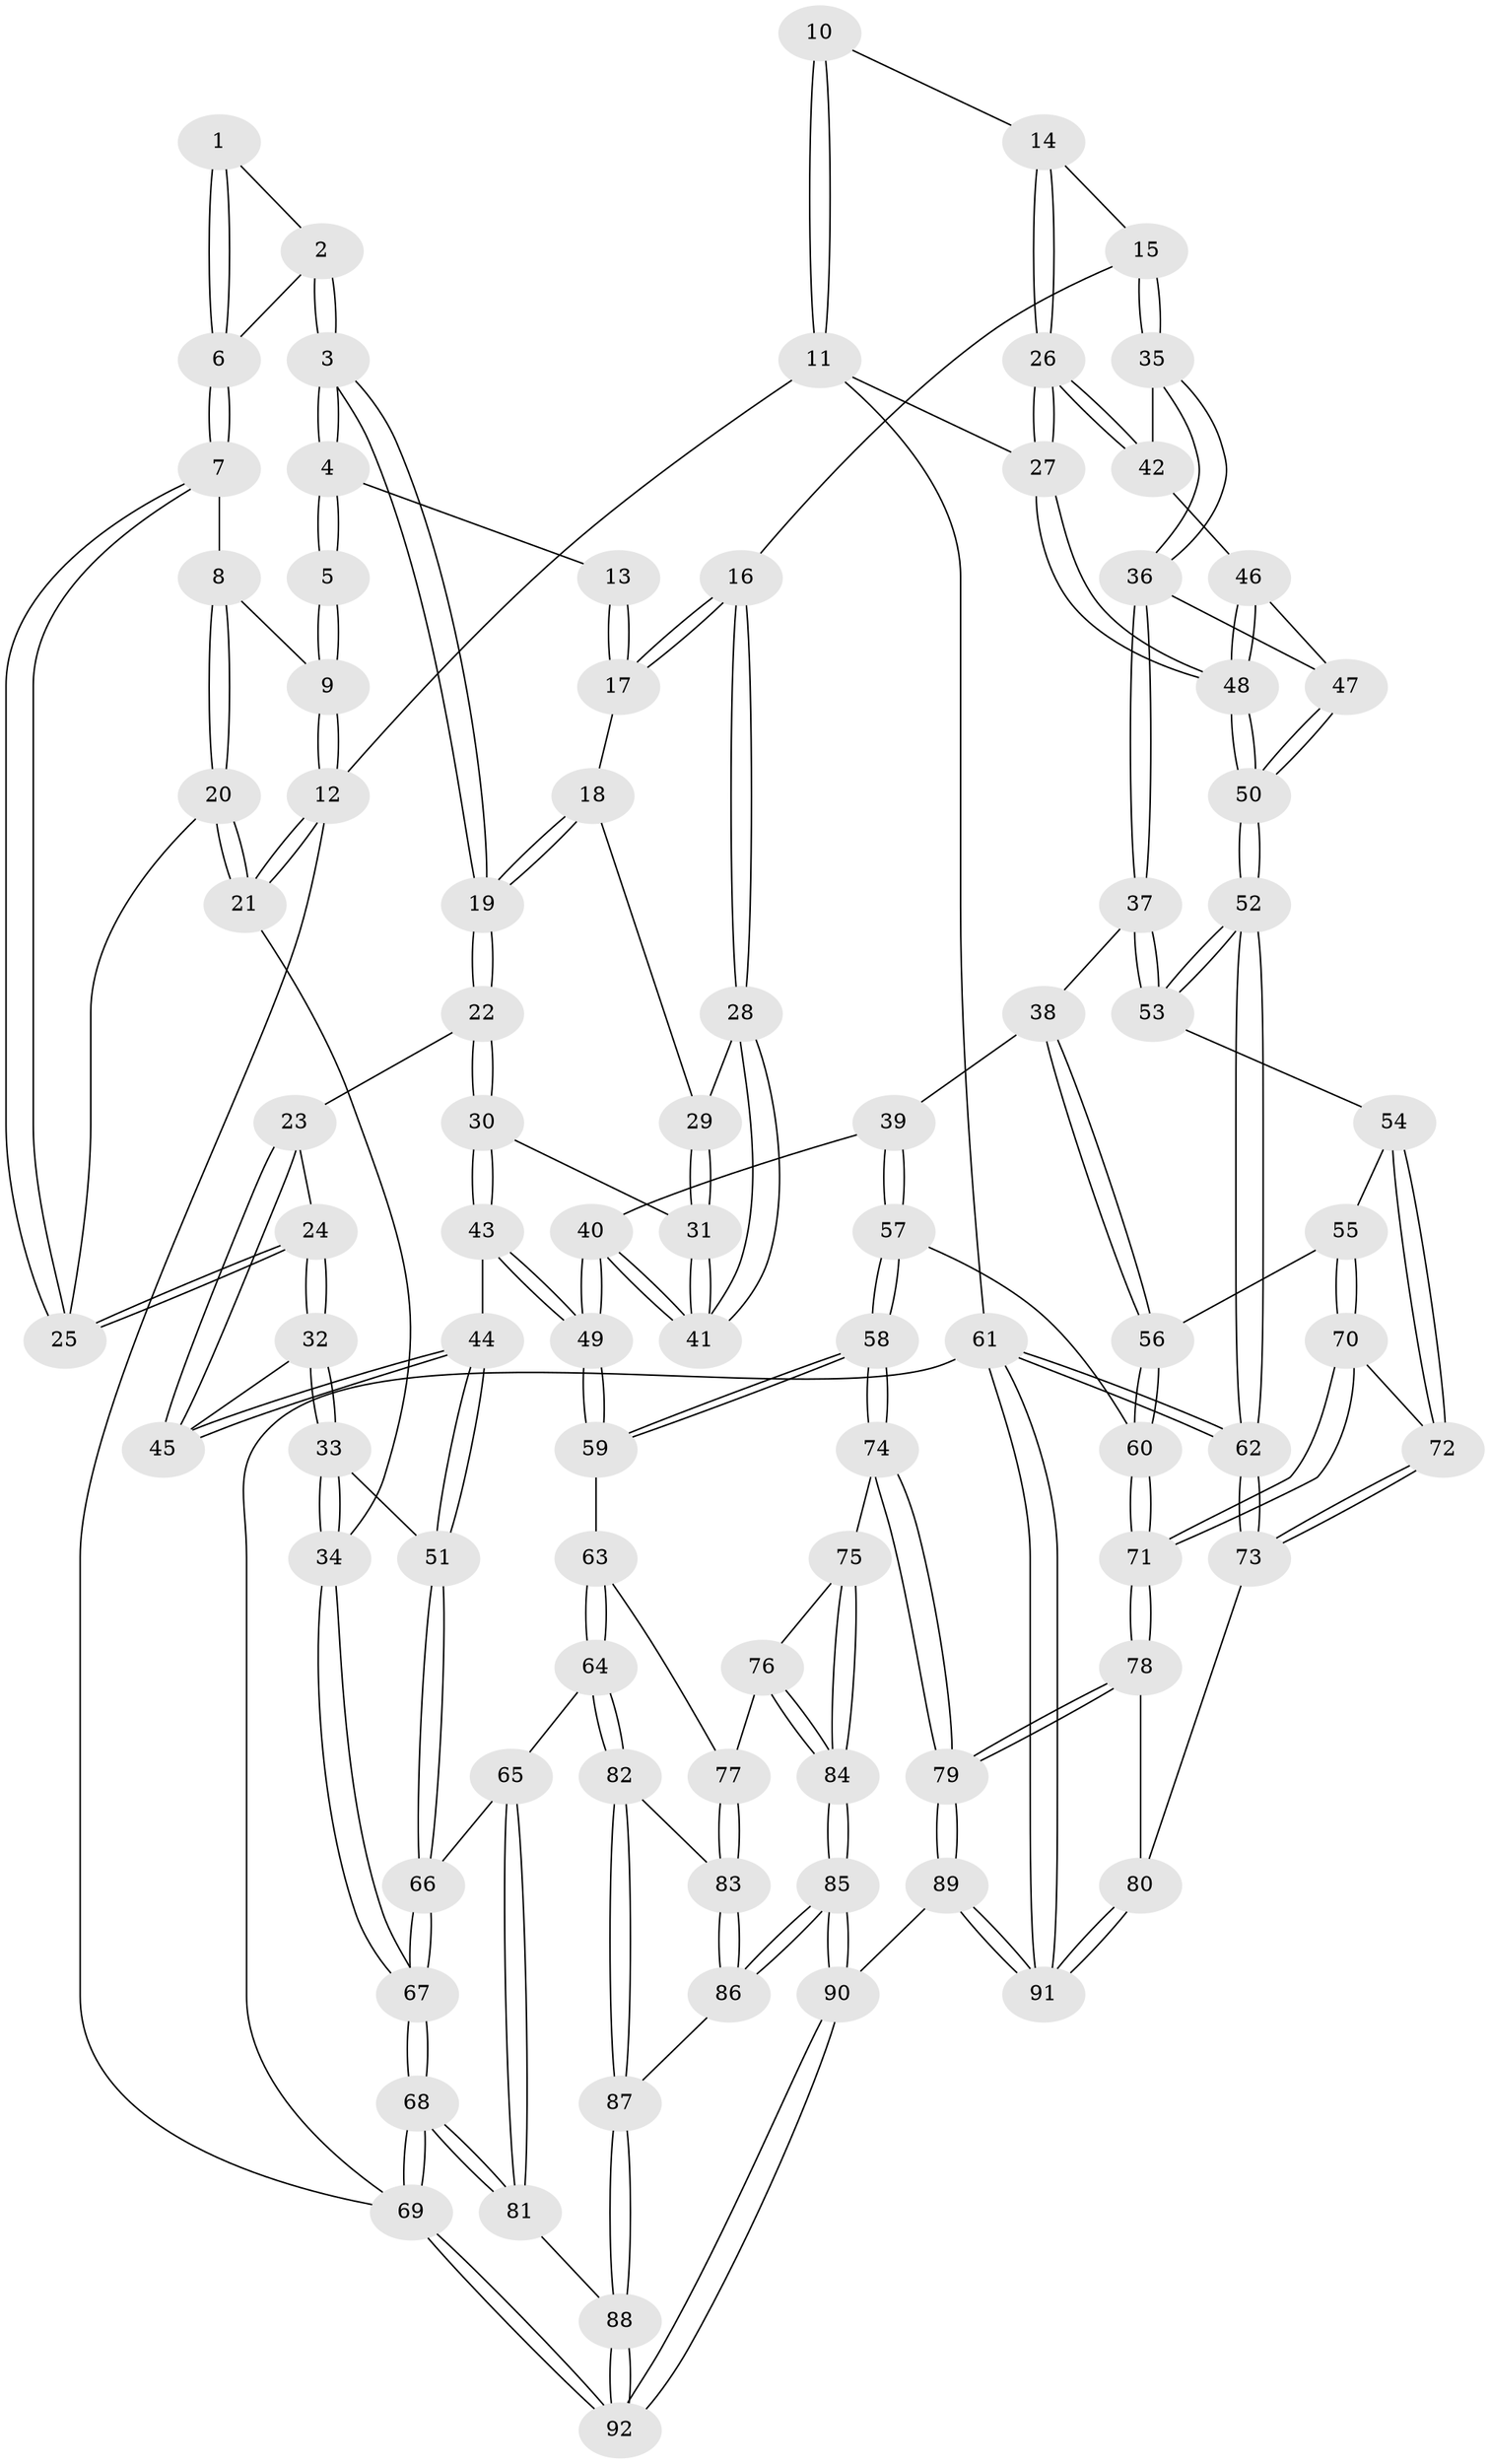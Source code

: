 // Generated by graph-tools (version 1.1) at 2025/51/03/09/25 03:51:08]
// undirected, 92 vertices, 227 edges
graph export_dot {
graph [start="1"]
  node [color=gray90,style=filled];
  1 [pos="+0.09262204746307161+0"];
  2 [pos="+0.25075440748883454+0.09990037400174341"];
  3 [pos="+0.4105931528328915+0.09927538689479468"];
  4 [pos="+0.4618316897064419+0"];
  5 [pos="+0.0009386635328447826+0"];
  6 [pos="+0.18928115481402885+0.12759794926970777"];
  7 [pos="+0.18107366899933464+0.13590867797226128"];
  8 [pos="+0.061220217072805616+0.04427094247117999"];
  9 [pos="+0+0"];
  10 [pos="+0.740848288328418+0"];
  11 [pos="+1+0"];
  12 [pos="+0+0"];
  13 [pos="+0.6800954527970962+0"];
  14 [pos="+0.7860955015200627+0.10489288076993124"];
  15 [pos="+0.7713579731178136+0.1972481266706846"];
  16 [pos="+0.7498883625391974+0.20389888035386375"];
  17 [pos="+0.628544348723126+0.1755788764675916"];
  18 [pos="+0.6172412096154402+0.17952964473143343"];
  19 [pos="+0.41769470333305825+0.13006964899619552"];
  20 [pos="+0.05263681239950035+0.1629210085065407"];
  21 [pos="+0+0.2828312968912715"];
  22 [pos="+0.3965741865485513+0.21729141598053411"];
  23 [pos="+0.29428462597494376+0.2679111131429291"];
  24 [pos="+0.1752498069544701+0.2810809234463966"];
  25 [pos="+0.15234776818921583+0.21183432594729443"];
  26 [pos="+1+0.11432468974820797"];
  27 [pos="+1+0.08833376061079927"];
  28 [pos="+0.6853888403425643+0.3263155706090534"];
  29 [pos="+0.6094133085652386+0.2158960446532483"];
  30 [pos="+0.4663592129562284+0.3381825290921624"];
  31 [pos="+0.5655438099323828+0.3589592071866241"];
  32 [pos="+0.1475248718992356+0.3243742955757024"];
  33 [pos="+0.11609167412247333+0.36158900560961454"];
  34 [pos="+0+0.3922585220776692"];
  35 [pos="+0.8739496092017199+0.26580717650639485"];
  36 [pos="+0.8458847548558951+0.40688576410374666"];
  37 [pos="+0.8294042499826997+0.429460739931388"];
  38 [pos="+0.7948695792705095+0.4428552737622813"];
  39 [pos="+0.6625327263295318+0.4362696883620471"];
  40 [pos="+0.649823499791154+0.4237100705049514"];
  41 [pos="+0.6462760786148863+0.41729257669382464"];
  42 [pos="+0.9851933553417654+0.22507412692114723"];
  43 [pos="+0.37110697352723077+0.5060891691829554"];
  44 [pos="+0.3473128194537249+0.5032127343856938"];
  45 [pos="+0.3110837673855959+0.41713753390013225"];
  46 [pos="+0.9685549292239077+0.39059022106750435"];
  47 [pos="+0.9249311647535257+0.41232312931703424"];
  48 [pos="+1+0.34585479882438214"];
  49 [pos="+0.41764511734063137+0.5575713586630141"];
  50 [pos="+1+0.5859021302935697"];
  51 [pos="+0.21202548876840316+0.5368924546721834"];
  52 [pos="+1+0.6400402187171617"];
  53 [pos="+0.9746153891451991+0.5983802325044926"];
  54 [pos="+0.9327202819092063+0.6158627780393142"];
  55 [pos="+0.8349456723816739+0.6254968026495706"];
  56 [pos="+0.7954503216683982+0.5542859118780673"];
  57 [pos="+0.6350681197441587+0.6146426240195445"];
  58 [pos="+0.5093588482132093+0.6501903329064518"];
  59 [pos="+0.4357579704617636+0.5983127357544494"];
  60 [pos="+0.6701064613446706+0.6427676749148312"];
  61 [pos="+1+1"];
  62 [pos="+1+1"];
  63 [pos="+0.3678200042966966+0.6727540716533416"];
  64 [pos="+0.2235278551128904+0.6968370199804871"];
  65 [pos="+0.16621755039488031+0.626663372190382"];
  66 [pos="+0.1634145509584796+0.6186223299459361"];
  67 [pos="+0+0.5886800660145324"];
  68 [pos="+0+0.9853958971713686"];
  69 [pos="+0+1"];
  70 [pos="+0.777777923357153+0.6839642644315848"];
  71 [pos="+0.7263397278655237+0.7147333699933215"];
  72 [pos="+0.8792009364319019+0.7154265322332832"];
  73 [pos="+0.9061372754209971+0.861732641570184"];
  74 [pos="+0.5066638820499167+0.7597664062018354"];
  75 [pos="+0.4579084360421544+0.7708265932588317"];
  76 [pos="+0.3680423422232438+0.7377354120711813"];
  77 [pos="+0.36702036975160357+0.7363306792915777"];
  78 [pos="+0.7275690904543062+0.7847455580683541"];
  79 [pos="+0.5835911575153021+0.8935266949517756"];
  80 [pos="+0.8396134063828923+0.8457817728500079"];
  81 [pos="+0.03559529917771683+0.8751842699990391"];
  82 [pos="+0.22594390773671805+0.7067945131108843"];
  83 [pos="+0.3167762245586155+0.7578190859617705"];
  84 [pos="+0.370536839480342+0.8310570609666561"];
  85 [pos="+0.3357767849838739+0.8844006525798416"];
  86 [pos="+0.3346063156123923+0.8835813918381606"];
  87 [pos="+0.21541120171299524+0.8369279123282255"];
  88 [pos="+0.1330432462041446+0.881853493686945"];
  89 [pos="+0.5176927400262192+1"];
  90 [pos="+0.46487510261302445+1"];
  91 [pos="+0.5890088753729359+1"];
  92 [pos="+0.3345421786842594+1"];
  1 -- 2;
  1 -- 6;
  1 -- 6;
  2 -- 3;
  2 -- 3;
  2 -- 6;
  3 -- 4;
  3 -- 4;
  3 -- 19;
  3 -- 19;
  4 -- 5;
  4 -- 5;
  4 -- 13;
  5 -- 9;
  5 -- 9;
  6 -- 7;
  6 -- 7;
  7 -- 8;
  7 -- 25;
  7 -- 25;
  8 -- 9;
  8 -- 20;
  8 -- 20;
  9 -- 12;
  9 -- 12;
  10 -- 11;
  10 -- 11;
  10 -- 14;
  11 -- 12;
  11 -- 27;
  11 -- 61;
  12 -- 21;
  12 -- 21;
  12 -- 69;
  13 -- 17;
  13 -- 17;
  14 -- 15;
  14 -- 26;
  14 -- 26;
  15 -- 16;
  15 -- 35;
  15 -- 35;
  16 -- 17;
  16 -- 17;
  16 -- 28;
  16 -- 28;
  17 -- 18;
  18 -- 19;
  18 -- 19;
  18 -- 29;
  19 -- 22;
  19 -- 22;
  20 -- 21;
  20 -- 21;
  20 -- 25;
  21 -- 34;
  22 -- 23;
  22 -- 30;
  22 -- 30;
  23 -- 24;
  23 -- 45;
  23 -- 45;
  24 -- 25;
  24 -- 25;
  24 -- 32;
  24 -- 32;
  26 -- 27;
  26 -- 27;
  26 -- 42;
  26 -- 42;
  27 -- 48;
  27 -- 48;
  28 -- 29;
  28 -- 41;
  28 -- 41;
  29 -- 31;
  29 -- 31;
  30 -- 31;
  30 -- 43;
  30 -- 43;
  31 -- 41;
  31 -- 41;
  32 -- 33;
  32 -- 33;
  32 -- 45;
  33 -- 34;
  33 -- 34;
  33 -- 51;
  34 -- 67;
  34 -- 67;
  35 -- 36;
  35 -- 36;
  35 -- 42;
  36 -- 37;
  36 -- 37;
  36 -- 47;
  37 -- 38;
  37 -- 53;
  37 -- 53;
  38 -- 39;
  38 -- 56;
  38 -- 56;
  39 -- 40;
  39 -- 57;
  39 -- 57;
  40 -- 41;
  40 -- 41;
  40 -- 49;
  40 -- 49;
  42 -- 46;
  43 -- 44;
  43 -- 49;
  43 -- 49;
  44 -- 45;
  44 -- 45;
  44 -- 51;
  44 -- 51;
  46 -- 47;
  46 -- 48;
  46 -- 48;
  47 -- 50;
  47 -- 50;
  48 -- 50;
  48 -- 50;
  49 -- 59;
  49 -- 59;
  50 -- 52;
  50 -- 52;
  51 -- 66;
  51 -- 66;
  52 -- 53;
  52 -- 53;
  52 -- 62;
  52 -- 62;
  53 -- 54;
  54 -- 55;
  54 -- 72;
  54 -- 72;
  55 -- 56;
  55 -- 70;
  55 -- 70;
  56 -- 60;
  56 -- 60;
  57 -- 58;
  57 -- 58;
  57 -- 60;
  58 -- 59;
  58 -- 59;
  58 -- 74;
  58 -- 74;
  59 -- 63;
  60 -- 71;
  60 -- 71;
  61 -- 62;
  61 -- 62;
  61 -- 91;
  61 -- 91;
  61 -- 69;
  62 -- 73;
  62 -- 73;
  63 -- 64;
  63 -- 64;
  63 -- 77;
  64 -- 65;
  64 -- 82;
  64 -- 82;
  65 -- 66;
  65 -- 81;
  65 -- 81;
  66 -- 67;
  66 -- 67;
  67 -- 68;
  67 -- 68;
  68 -- 69;
  68 -- 69;
  68 -- 81;
  68 -- 81;
  69 -- 92;
  69 -- 92;
  70 -- 71;
  70 -- 71;
  70 -- 72;
  71 -- 78;
  71 -- 78;
  72 -- 73;
  72 -- 73;
  73 -- 80;
  74 -- 75;
  74 -- 79;
  74 -- 79;
  75 -- 76;
  75 -- 84;
  75 -- 84;
  76 -- 77;
  76 -- 84;
  76 -- 84;
  77 -- 83;
  77 -- 83;
  78 -- 79;
  78 -- 79;
  78 -- 80;
  79 -- 89;
  79 -- 89;
  80 -- 91;
  80 -- 91;
  81 -- 88;
  82 -- 83;
  82 -- 87;
  82 -- 87;
  83 -- 86;
  83 -- 86;
  84 -- 85;
  84 -- 85;
  85 -- 86;
  85 -- 86;
  85 -- 90;
  85 -- 90;
  86 -- 87;
  87 -- 88;
  87 -- 88;
  88 -- 92;
  88 -- 92;
  89 -- 90;
  89 -- 91;
  89 -- 91;
  90 -- 92;
  90 -- 92;
}
